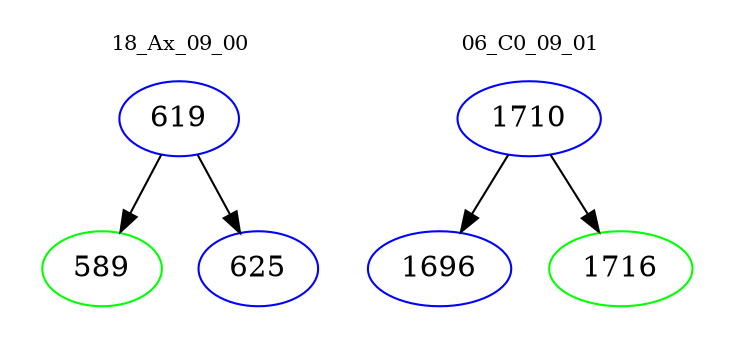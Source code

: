 digraph{
subgraph cluster_0 {
color = white
label = "18_Ax_09_00";
fontsize=10;
T0_619 [label="619", color="blue"]
T0_619 -> T0_589 [color="black"]
T0_589 [label="589", color="green"]
T0_619 -> T0_625 [color="black"]
T0_625 [label="625", color="blue"]
}
subgraph cluster_1 {
color = white
label = "06_C0_09_01";
fontsize=10;
T1_1710 [label="1710", color="blue"]
T1_1710 -> T1_1696 [color="black"]
T1_1696 [label="1696", color="blue"]
T1_1710 -> T1_1716 [color="black"]
T1_1716 [label="1716", color="green"]
}
}
